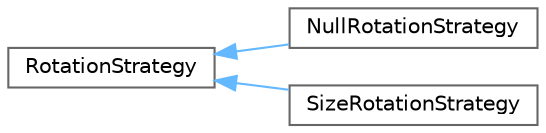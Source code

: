 digraph "类继承关系图"
{
 // LATEX_PDF_SIZE
  bgcolor="transparent";
  edge [fontname=Helvetica,fontsize=10,labelfontname=Helvetica,labelfontsize=10];
  node [fontname=Helvetica,fontsize=10,shape=box,height=0.2,width=0.4];
  rankdir="LR";
  Node0 [id="Node000000",label="RotationStrategy",height=0.2,width=0.4,color="grey40", fillcolor="white", style="filled",URL="$class_qs_logging_1_1_rotation_strategy.html",tooltip=" "];
  Node0 -> Node1 [id="edge383_Node000000_Node000001",dir="back",color="steelblue1",style="solid",tooltip=" "];
  Node1 [id="Node000001",label="NullRotationStrategy",height=0.2,width=0.4,color="grey40", fillcolor="white", style="filled",URL="$class_qs_logging_1_1_null_rotation_strategy.html",tooltip=" "];
  Node0 -> Node2 [id="edge384_Node000000_Node000002",dir="back",color="steelblue1",style="solid",tooltip=" "];
  Node2 [id="Node000002",label="SizeRotationStrategy",height=0.2,width=0.4,color="grey40", fillcolor="white", style="filled",URL="$class_qs_logging_1_1_size_rotation_strategy.html",tooltip=" "];
}
